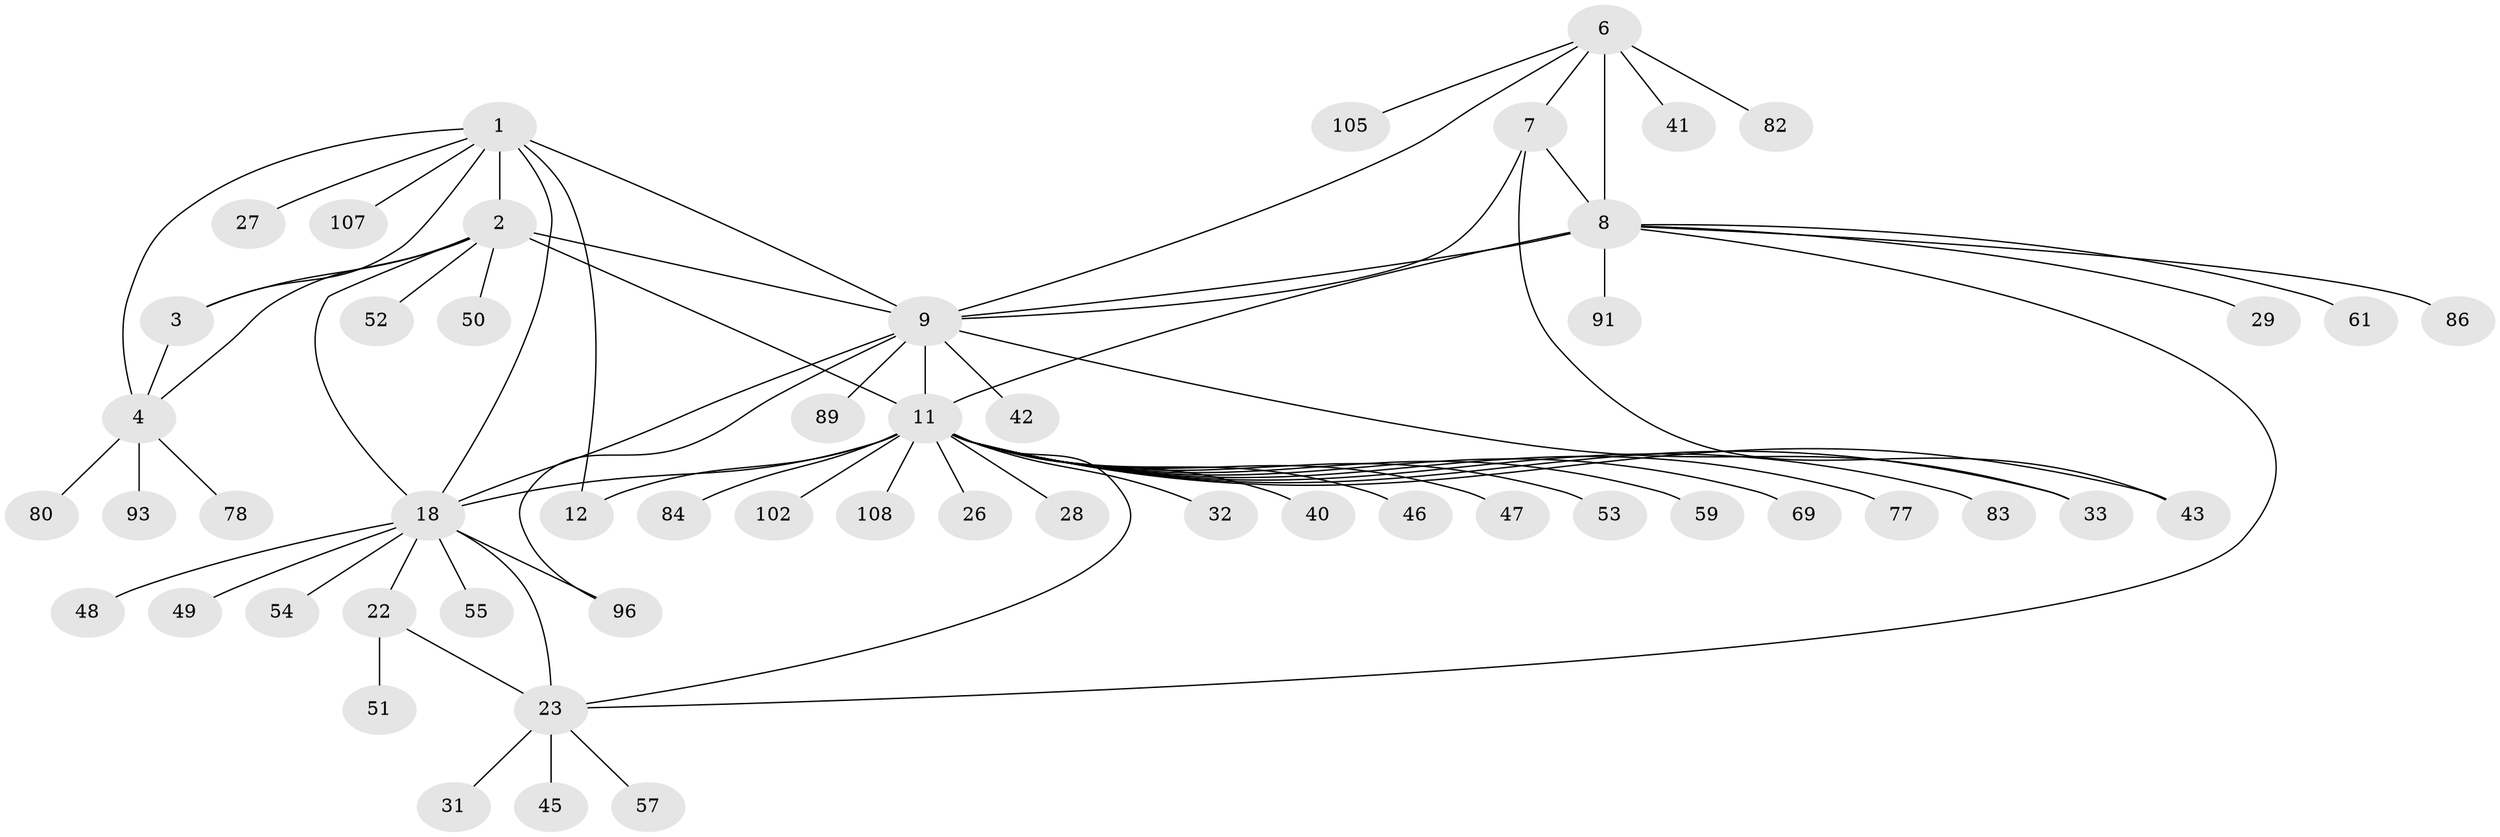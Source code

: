 // original degree distribution, {8: 0.027777777777777776, 10: 0.009259259259259259, 4: 0.027777777777777776, 7: 0.06481481481481481, 5: 0.009259259259259259, 14: 0.009259259259259259, 9: 0.027777777777777776, 11: 0.027777777777777776, 6: 0.027777777777777776, 12: 0.009259259259259259, 1: 0.5648148148148148, 2: 0.18518518518518517, 3: 0.009259259259259259}
// Generated by graph-tools (version 1.1) at 2025/15/03/09/25 04:15:57]
// undirected, 54 vertices, 72 edges
graph export_dot {
graph [start="1"]
  node [color=gray90,style=filled];
  1 [super="+5"];
  2 [super="+30+44+34+85+35+16"];
  3;
  4;
  6;
  7;
  8 [super="+10"];
  9;
  11 [super="+14+37+17+13+65+68+98"];
  12 [super="+15"];
  18 [super="+104+19"];
  22 [super="+60+87+74"];
  23 [super="+25"];
  26 [super="+58+79+90"];
  27;
  28;
  29;
  31;
  32;
  33;
  40;
  41;
  42;
  43 [super="+100"];
  45;
  46;
  47;
  48;
  49;
  50;
  51;
  52;
  53 [super="+97"];
  54;
  55;
  57;
  59 [super="+92"];
  61;
  69;
  77;
  78;
  80;
  82;
  83;
  84;
  86;
  89;
  91;
  93;
  96;
  102;
  105 [super="+106"];
  107;
  108;
  1 -- 2 [weight=3];
  1 -- 3 [weight=2];
  1 -- 4 [weight=2];
  1 -- 9;
  1 -- 18 [weight=2];
  1 -- 107;
  1 -- 27;
  1 -- 12 [weight=2];
  2 -- 3;
  2 -- 4;
  2 -- 11 [weight=3];
  2 -- 18 [weight=2];
  2 -- 50;
  2 -- 52;
  2 -- 9 [weight=2];
  3 -- 4;
  4 -- 78;
  4 -- 80;
  4 -- 93;
  6 -- 7;
  6 -- 8 [weight=2];
  6 -- 9;
  6 -- 41;
  6 -- 82;
  6 -- 105;
  7 -- 8 [weight=2];
  7 -- 9;
  7 -- 43;
  8 -- 9 [weight=2];
  8 -- 61;
  8 -- 86;
  8 -- 91;
  8 -- 23;
  8 -- 11;
  8 -- 29;
  9 -- 33;
  9 -- 42;
  9 -- 89;
  9 -- 96;
  9 -- 11 [weight=2];
  9 -- 18;
  11 -- 12 [weight=6];
  11 -- 28;
  11 -- 59;
  11 -- 23;
  11 -- 26;
  11 -- 32;
  11 -- 33;
  11 -- 40;
  11 -- 108;
  11 -- 77;
  11 -- 46;
  11 -- 47;
  11 -- 18 [weight=4];
  11 -- 69;
  11 -- 102;
  11 -- 83;
  11 -- 84;
  11 -- 53;
  11 -- 43;
  18 -- 49;
  18 -- 55;
  18 -- 96;
  18 -- 48;
  18 -- 22 [weight=2];
  18 -- 23 [weight=4];
  18 -- 54;
  22 -- 23 [weight=2];
  22 -- 51;
  23 -- 45;
  23 -- 57;
  23 -- 31;
}

